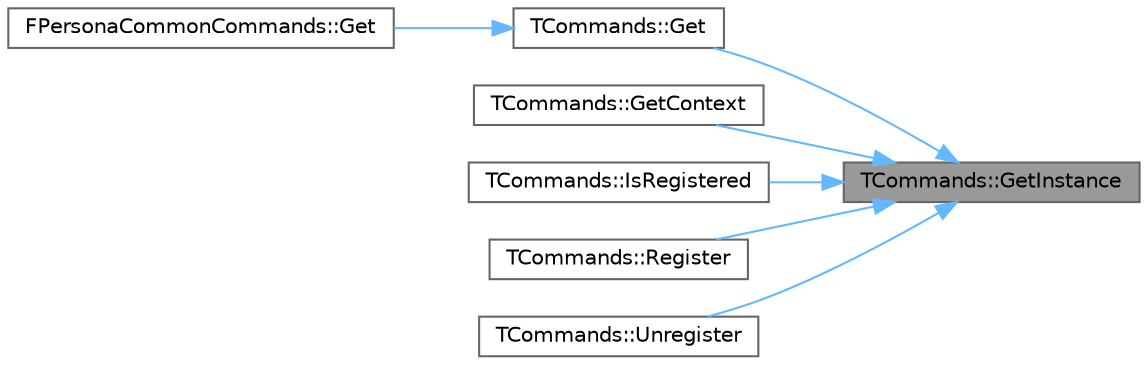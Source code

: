 digraph "TCommands::GetInstance"
{
 // INTERACTIVE_SVG=YES
 // LATEX_PDF_SIZE
  bgcolor="transparent";
  edge [fontname=Helvetica,fontsize=10,labelfontname=Helvetica,labelfontsize=10];
  node [fontname=Helvetica,fontsize=10,shape=box,height=0.2,width=0.4];
  rankdir="RL";
  Node1 [id="Node000001",label="TCommands::GetInstance",height=0.2,width=0.4,color="gray40", fillcolor="grey60", style="filled", fontcolor="black",tooltip="A static instance of the command set."];
  Node1 -> Node2 [id="edge1_Node000001_Node000002",dir="back",color="steelblue1",style="solid",tooltip=" "];
  Node2 [id="Node000002",label="TCommands::Get",height=0.2,width=0.4,color="grey40", fillcolor="white", style="filled",URL="$de/d91/classTCommands.html#a6e36da1345ec6d6dd4cc4ef1e5387270",tooltip="Get the singleton instance of this set of commands."];
  Node2 -> Node3 [id="edge2_Node000002_Node000003",dir="back",color="steelblue1",style="solid",tooltip=" "];
  Node3 [id="Node000003",label="FPersonaCommonCommands::Get",height=0.2,width=0.4,color="grey40", fillcolor="white", style="filled",URL="$d5/d73/classFPersonaCommonCommands.html#aec5ec8120e55102e925713a163cc9b16",tooltip=" "];
  Node1 -> Node4 [id="edge3_Node000001_Node000004",dir="back",color="steelblue1",style="solid",tooltip=" "];
  Node4 [id="Node000004",label="TCommands::GetContext",height=0.2,width=0.4,color="grey40", fillcolor="white", style="filled",URL="$de/d91/classTCommands.html#a5e5192f592cd58e8e1b3f10a66962d00",tooltip="Get the BindingContext for this set of commands."];
  Node1 -> Node5 [id="edge4_Node000001_Node000005",dir="back",color="steelblue1",style="solid",tooltip=" "];
  Node5 [id="Node000005",label="TCommands::IsRegistered",height=0.2,width=0.4,color="grey40", fillcolor="white", style="filled",URL="$de/d91/classTCommands.html#a8d8f40a921abb1a4238ea3eb9103368e",tooltip=" "];
  Node1 -> Node6 [id="edge5_Node000001_Node000006",dir="back",color="steelblue1",style="solid",tooltip=" "];
  Node6 [id="Node000006",label="TCommands::Register",height=0.2,width=0.4,color="grey40", fillcolor="white", style="filled",URL="$de/d91/classTCommands.html#acabbfd334dfd09345ed1056b181b9f5e",tooltip="Use this method to register commands."];
  Node1 -> Node7 [id="edge6_Node000001_Node000007",dir="back",color="steelblue1",style="solid",tooltip=" "];
  Node7 [id="Node000007",label="TCommands::Unregister",height=0.2,width=0.4,color="grey40", fillcolor="white", style="filled",URL="$de/d91/classTCommands.html#adec3091662cadda4417056bad026aa60",tooltip="Use this method to clean up any resources used by the command set."];
}
